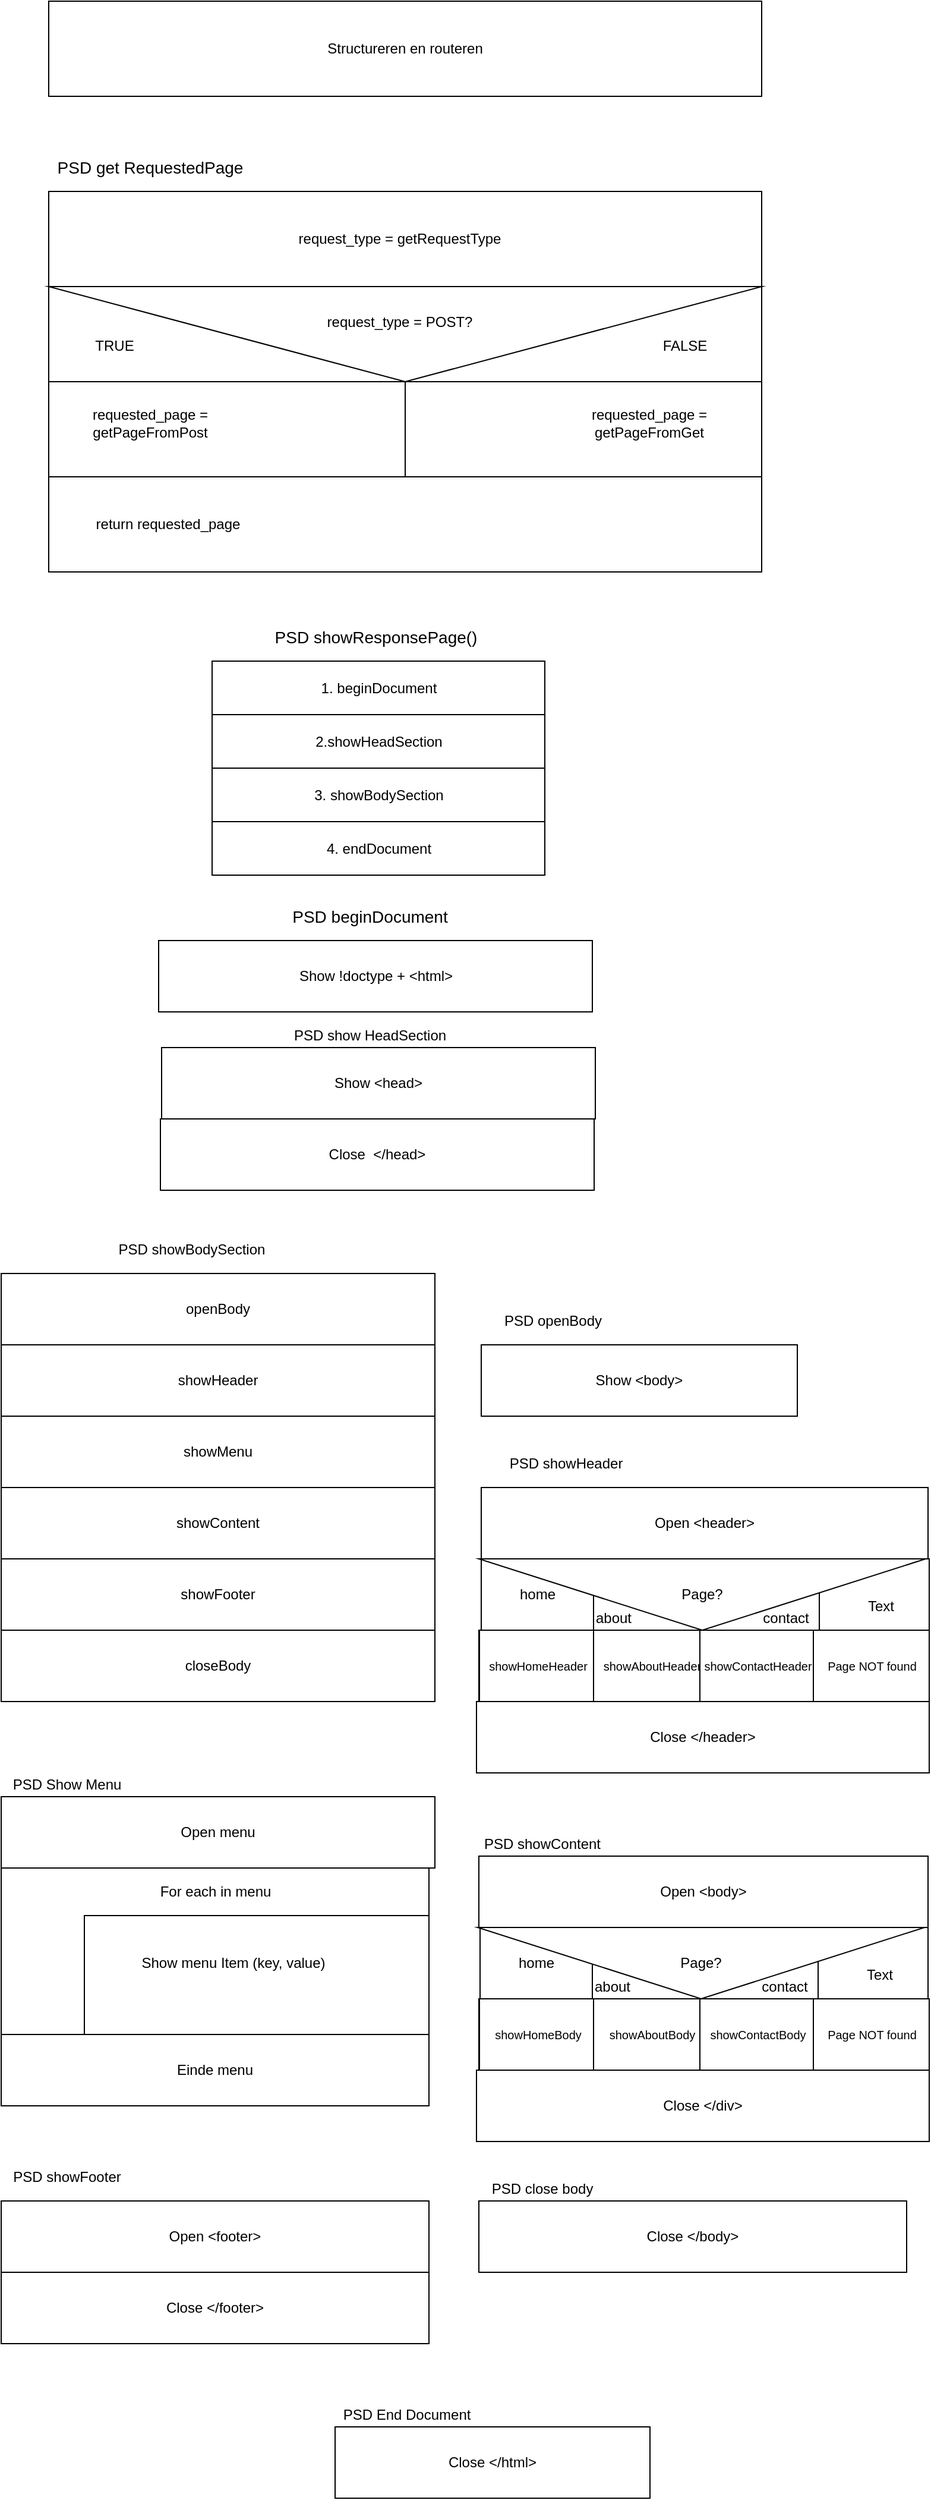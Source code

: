 <mxfile>
    <diagram id="1RDc-dpfQ5Z86sQxyZ3Q" name="Page-2">
        <mxGraphModel dx="1208" dy="807" grid="1" gridSize="10" guides="1" tooltips="1" connect="1" arrows="1" fold="1" page="1" pageScale="1" pageWidth="827" pageHeight="1169" math="0" shadow="0">
            <root>
                <mxCell id="yjyBFxDTQX_YiICmv53p-0"/>
                <mxCell id="yjyBFxDTQX_YiICmv53p-1" parent="yjyBFxDTQX_YiICmv53p-0"/>
                <mxCell id="yjyBFxDTQX_YiICmv53p-2" value="Structureren en routeren" style="rounded=0;whiteSpace=wrap;html=1;" vertex="1" parent="yjyBFxDTQX_YiICmv53p-1">
                    <mxGeometry x="40" y="40" width="600" height="80" as="geometry"/>
                </mxCell>
                <mxCell id="yjyBFxDTQX_YiICmv53p-3" value="" style="rounded=0;whiteSpace=wrap;html=1;" vertex="1" parent="yjyBFxDTQX_YiICmv53p-1">
                    <mxGeometry x="40" y="200" width="600" height="80" as="geometry"/>
                </mxCell>
                <mxCell id="yjyBFxDTQX_YiICmv53p-4" value="" style="rounded=0;whiteSpace=wrap;html=1;" vertex="1" parent="yjyBFxDTQX_YiICmv53p-1">
                    <mxGeometry x="40" y="280" width="600" height="80" as="geometry"/>
                </mxCell>
                <mxCell id="yjyBFxDTQX_YiICmv53p-5" value="" style="rounded=0;whiteSpace=wrap;html=1;" vertex="1" parent="yjyBFxDTQX_YiICmv53p-1">
                    <mxGeometry x="40" y="360" width="300" height="80" as="geometry"/>
                </mxCell>
                <mxCell id="yjyBFxDTQX_YiICmv53p-7" value="" style="triangle;whiteSpace=wrap;html=1;direction=south;" vertex="1" parent="yjyBFxDTQX_YiICmv53p-1">
                    <mxGeometry x="40" y="280" width="600" height="80" as="geometry"/>
                </mxCell>
                <mxCell id="yjyBFxDTQX_YiICmv53p-8" value="request_type = getRequestType" style="text;html=1;align=center;verticalAlign=middle;resizable=0;points=[];autosize=1;strokeColor=none;fillColor=none;" vertex="1" parent="yjyBFxDTQX_YiICmv53p-1">
                    <mxGeometry x="240" y="230" width="190" height="20" as="geometry"/>
                </mxCell>
                <mxCell id="yjyBFxDTQX_YiICmv53p-9" value="request_type = POST?" style="text;html=1;align=center;verticalAlign=middle;resizable=0;points=[];autosize=1;strokeColor=none;fillColor=none;" vertex="1" parent="yjyBFxDTQX_YiICmv53p-1">
                    <mxGeometry x="265" y="300" width="140" height="20" as="geometry"/>
                </mxCell>
                <mxCell id="yjyBFxDTQX_YiICmv53p-10" value="TRUE" style="text;html=1;align=center;verticalAlign=middle;resizable=0;points=[];autosize=1;strokeColor=none;fillColor=none;" vertex="1" parent="yjyBFxDTQX_YiICmv53p-1">
                    <mxGeometry x="70" y="320" width="50" height="20" as="geometry"/>
                </mxCell>
                <mxCell id="yjyBFxDTQX_YiICmv53p-11" value="FALSE" style="text;html=1;align=center;verticalAlign=middle;resizable=0;points=[];autosize=1;strokeColor=none;fillColor=none;" vertex="1" parent="yjyBFxDTQX_YiICmv53p-1">
                    <mxGeometry x="550" y="320" width="50" height="20" as="geometry"/>
                </mxCell>
                <mxCell id="yjyBFxDTQX_YiICmv53p-12" value="" style="rounded=0;whiteSpace=wrap;html=1;" vertex="1" parent="yjyBFxDTQX_YiICmv53p-1">
                    <mxGeometry x="40" y="440" width="600" height="80" as="geometry"/>
                </mxCell>
                <mxCell id="yjyBFxDTQX_YiICmv53p-13" value="" style="rounded=0;whiteSpace=wrap;html=1;" vertex="1" parent="yjyBFxDTQX_YiICmv53p-1">
                    <mxGeometry x="340" y="360" width="300" height="80" as="geometry"/>
                </mxCell>
                <mxCell id="yjyBFxDTQX_YiICmv53p-14" value="requested_page =&lt;br&gt;getPageFromPost&lt;br&gt;" style="text;html=1;align=center;verticalAlign=middle;resizable=0;points=[];autosize=1;strokeColor=none;fillColor=none;" vertex="1" parent="yjyBFxDTQX_YiICmv53p-1">
                    <mxGeometry x="70" y="380" width="110" height="30" as="geometry"/>
                </mxCell>
                <mxCell id="yjyBFxDTQX_YiICmv53p-15" value="requested_page =&lt;br&gt;getPageFromGet" style="text;html=1;align=center;verticalAlign=middle;resizable=0;points=[];autosize=1;strokeColor=none;fillColor=none;" vertex="1" parent="yjyBFxDTQX_YiICmv53p-1">
                    <mxGeometry x="490" y="380" width="110" height="30" as="geometry"/>
                </mxCell>
                <mxCell id="yjyBFxDTQX_YiICmv53p-16" value="return requested_page" style="text;html=1;align=center;verticalAlign=middle;resizable=0;points=[];autosize=1;strokeColor=none;fillColor=none;" vertex="1" parent="yjyBFxDTQX_YiICmv53p-1">
                    <mxGeometry x="70" y="470" width="140" height="20" as="geometry"/>
                </mxCell>
                <mxCell id="yjyBFxDTQX_YiICmv53p-17" value="&lt;font style=&quot;font-size: 14px&quot;&gt;PSD get RequestedPage&lt;/font&gt;" style="text;html=1;align=center;verticalAlign=middle;resizable=0;points=[];autosize=1;strokeColor=none;fillColor=none;" vertex="1" parent="yjyBFxDTQX_YiICmv53p-1">
                    <mxGeometry x="40" y="170" width="170" height="20" as="geometry"/>
                </mxCell>
                <mxCell id="yjyBFxDTQX_YiICmv53p-18" value="PSD showResponsePage()" style="text;html=1;align=center;verticalAlign=middle;resizable=0;points=[];autosize=1;strokeColor=none;fillColor=none;fontSize=14;" vertex="1" parent="yjyBFxDTQX_YiICmv53p-1">
                    <mxGeometry x="220" y="565" width="190" height="20" as="geometry"/>
                </mxCell>
                <mxCell id="yjyBFxDTQX_YiICmv53p-21" value="1. beginDocument" style="rounded=0;whiteSpace=wrap;html=1;fontSize=12;" vertex="1" parent="yjyBFxDTQX_YiICmv53p-1">
                    <mxGeometry x="177.5" y="595" width="280" height="45" as="geometry"/>
                </mxCell>
                <mxCell id="yjyBFxDTQX_YiICmv53p-22" value="2.showHeadSection" style="rounded=0;whiteSpace=wrap;html=1;fontSize=12;" vertex="1" parent="yjyBFxDTQX_YiICmv53p-1">
                    <mxGeometry x="177.5" y="640" width="280" height="45" as="geometry"/>
                </mxCell>
                <mxCell id="yjyBFxDTQX_YiICmv53p-23" value="4. endDocument" style="rounded=0;whiteSpace=wrap;html=1;fontSize=12;" vertex="1" parent="yjyBFxDTQX_YiICmv53p-1">
                    <mxGeometry x="177.5" y="730" width="280" height="45" as="geometry"/>
                </mxCell>
                <mxCell id="yjyBFxDTQX_YiICmv53p-24" value="3. showBodySection" style="rounded=0;whiteSpace=wrap;html=1;fontSize=12;" vertex="1" parent="yjyBFxDTQX_YiICmv53p-1">
                    <mxGeometry x="177.5" y="685" width="280" height="45" as="geometry"/>
                </mxCell>
                <mxCell id="yjyBFxDTQX_YiICmv53p-26" value="Show !doctype + &amp;lt;html&amp;gt;" style="rounded=0;whiteSpace=wrap;html=1;fontSize=12;" vertex="1" parent="yjyBFxDTQX_YiICmv53p-1">
                    <mxGeometry x="132.5" y="830" width="365" height="60" as="geometry"/>
                </mxCell>
                <mxCell id="yjyBFxDTQX_YiICmv53p-29" value="Show &amp;lt;head&amp;gt;" style="rounded=0;whiteSpace=wrap;html=1;fontSize=12;" vertex="1" parent="yjyBFxDTQX_YiICmv53p-1">
                    <mxGeometry x="135" y="920" width="365" height="60" as="geometry"/>
                </mxCell>
                <mxCell id="yjyBFxDTQX_YiICmv53p-72" value="PSD beginDocument" style="text;html=1;align=center;verticalAlign=middle;resizable=0;points=[];autosize=1;strokeColor=none;fillColor=none;fontSize=14;" vertex="1" parent="yjyBFxDTQX_YiICmv53p-1">
                    <mxGeometry x="235" y="800" width="150" height="20" as="geometry"/>
                </mxCell>
                <mxCell id="yjyBFxDTQX_YiICmv53p-74" value="PSD show HeadSection" style="text;html=1;align=center;verticalAlign=middle;resizable=0;points=[];autosize=1;strokeColor=none;fillColor=none;fontSize=12;" vertex="1" parent="yjyBFxDTQX_YiICmv53p-1">
                    <mxGeometry x="240" y="900" width="140" height="20" as="geometry"/>
                </mxCell>
                <mxCell id="yjyBFxDTQX_YiICmv53p-75" value="openBody" style="whiteSpace=wrap;html=1;fontSize=12;" vertex="1" parent="yjyBFxDTQX_YiICmv53p-1">
                    <mxGeometry y="1110" width="365" height="60" as="geometry"/>
                </mxCell>
                <mxCell id="yjyBFxDTQX_YiICmv53p-76" value="showHeader" style="rounded=0;whiteSpace=wrap;html=1;fontSize=12;" vertex="1" parent="yjyBFxDTQX_YiICmv53p-1">
                    <mxGeometry y="1170" width="365" height="60" as="geometry"/>
                </mxCell>
                <mxCell id="yjyBFxDTQX_YiICmv53p-77" value="showMenu" style="rounded=0;whiteSpace=wrap;html=1;fontSize=12;" vertex="1" parent="yjyBFxDTQX_YiICmv53p-1">
                    <mxGeometry y="1230" width="365" height="60" as="geometry"/>
                </mxCell>
                <mxCell id="yjyBFxDTQX_YiICmv53p-78" value="showContent" style="rounded=0;whiteSpace=wrap;html=1;fontSize=12;" vertex="1" parent="yjyBFxDTQX_YiICmv53p-1">
                    <mxGeometry y="1290" width="365" height="60" as="geometry"/>
                </mxCell>
                <mxCell id="yjyBFxDTQX_YiICmv53p-79" value="showFooter" style="rounded=0;whiteSpace=wrap;html=1;fontSize=12;" vertex="1" parent="yjyBFxDTQX_YiICmv53p-1">
                    <mxGeometry y="1350" width="365" height="60" as="geometry"/>
                </mxCell>
                <mxCell id="yjyBFxDTQX_YiICmv53p-80" value="closeBody" style="rounded=0;whiteSpace=wrap;html=1;fontSize=12;" vertex="1" parent="yjyBFxDTQX_YiICmv53p-1">
                    <mxGeometry y="1410" width="365" height="60" as="geometry"/>
                </mxCell>
                <mxCell id="yjyBFxDTQX_YiICmv53p-82" value="PSD showBodySection" style="text;html=1;align=center;verticalAlign=middle;resizable=0;points=[];autosize=1;strokeColor=none;fillColor=none;fontSize=12;" vertex="1" parent="yjyBFxDTQX_YiICmv53p-1">
                    <mxGeometry x="90" y="1080" width="140" height="20" as="geometry"/>
                </mxCell>
                <mxCell id="yjyBFxDTQX_YiICmv53p-86" value="PSD openBody" style="text;html=1;align=center;verticalAlign=middle;resizable=0;points=[];autosize=1;strokeColor=none;fillColor=none;fontSize=12;" vertex="1" parent="yjyBFxDTQX_YiICmv53p-1">
                    <mxGeometry x="414" y="1140" width="100" height="20" as="geometry"/>
                </mxCell>
                <mxCell id="yjyBFxDTQX_YiICmv53p-87" value="Show &amp;lt;body&amp;gt;" style="rounded=0;whiteSpace=wrap;html=1;fontSize=12;" vertex="1" parent="yjyBFxDTQX_YiICmv53p-1">
                    <mxGeometry x="404" y="1170" width="266" height="60" as="geometry"/>
                </mxCell>
                <mxCell id="yjyBFxDTQX_YiICmv53p-88" value="PSD showHeader" style="text;html=1;align=center;verticalAlign=middle;resizable=0;points=[];autosize=1;strokeColor=none;fillColor=none;fontSize=12;" vertex="1" parent="yjyBFxDTQX_YiICmv53p-1">
                    <mxGeometry x="420" y="1260" width="110" height="20" as="geometry"/>
                </mxCell>
                <mxCell id="yjyBFxDTQX_YiICmv53p-89" value="" style="rounded=0;whiteSpace=wrap;html=1;fontSize=12;" vertex="1" parent="yjyBFxDTQX_YiICmv53p-1">
                    <mxGeometry x="406" y="1350" width="375" height="60" as="geometry"/>
                </mxCell>
                <mxCell id="yjyBFxDTQX_YiICmv53p-101" value="home" style="rounded=0;whiteSpace=wrap;html=1;fontSize=12;" vertex="1" parent="yjyBFxDTQX_YiICmv53p-1">
                    <mxGeometry x="404" y="1350" width="95" height="60" as="geometry"/>
                </mxCell>
                <mxCell id="yjyBFxDTQX_YiICmv53p-104" value="" style="rounded=0;whiteSpace=wrap;html=1;fontSize=12;" vertex="1" parent="yjyBFxDTQX_YiICmv53p-1">
                    <mxGeometry x="498.5" y="1350" width="95" height="60" as="geometry"/>
                </mxCell>
                <mxCell id="yjyBFxDTQX_YiICmv53p-105" value="" style="rounded=0;whiteSpace=wrap;html=1;fontSize=12;" vertex="1" parent="yjyBFxDTQX_YiICmv53p-1">
                    <mxGeometry x="593.5" y="1350" width="95" height="60" as="geometry"/>
                </mxCell>
                <mxCell id="yjyBFxDTQX_YiICmv53p-106" value="Page?" style="triangle;whiteSpace=wrap;html=1;fontSize=12;direction=south;" vertex="1" parent="yjyBFxDTQX_YiICmv53p-1">
                    <mxGeometry x="402" y="1350" width="376" height="60" as="geometry"/>
                </mxCell>
                <mxCell id="yjyBFxDTQX_YiICmv53p-107" value="Open &amp;lt;header&amp;gt;" style="rounded=0;whiteSpace=wrap;html=1;fontSize=12;" vertex="1" parent="yjyBFxDTQX_YiICmv53p-1">
                    <mxGeometry x="404" y="1290" width="376" height="60" as="geometry"/>
                </mxCell>
                <mxCell id="yjyBFxDTQX_YiICmv53p-108" value="Close &amp;lt;/header&amp;gt;" style="rounded=0;whiteSpace=wrap;html=1;fontSize=12;" vertex="1" parent="yjyBFxDTQX_YiICmv53p-1">
                    <mxGeometry x="400" y="1470" width="381" height="60" as="geometry"/>
                </mxCell>
                <mxCell id="yjyBFxDTQX_YiICmv53p-109" value="Close&amp;nbsp; &amp;lt;/head&amp;gt;" style="rounded=0;whiteSpace=wrap;html=1;fontSize=12;" vertex="1" parent="yjyBFxDTQX_YiICmv53p-1">
                    <mxGeometry x="134" y="980" width="365" height="60" as="geometry"/>
                </mxCell>
                <mxCell id="yjyBFxDTQX_YiICmv53p-110" value="about" style="text;html=1;align=center;verticalAlign=middle;resizable=0;points=[];autosize=1;strokeColor=none;fillColor=none;fontSize=12;" vertex="1" parent="yjyBFxDTQX_YiICmv53p-1">
                    <mxGeometry x="490" y="1390" width="50" height="20" as="geometry"/>
                </mxCell>
                <mxCell id="yjyBFxDTQX_YiICmv53p-111" value="contact" style="text;html=1;align=center;verticalAlign=middle;resizable=0;points=[];autosize=1;strokeColor=none;fillColor=none;fontSize=12;" vertex="1" parent="yjyBFxDTQX_YiICmv53p-1">
                    <mxGeometry x="635" y="1390" width="50" height="20" as="geometry"/>
                </mxCell>
                <mxCell id="yjyBFxDTQX_YiICmv53p-112" value="Text" style="text;html=1;align=center;verticalAlign=middle;resizable=0;points=[];autosize=1;strokeColor=none;fillColor=none;fontSize=12;" vertex="1" parent="yjyBFxDTQX_YiICmv53p-1">
                    <mxGeometry x="720" y="1380" width="40" height="20" as="geometry"/>
                </mxCell>
                <mxCell id="yjyBFxDTQX_YiICmv53p-113" value="Open header" style="rounded=0;whiteSpace=wrap;html=1;fontSize=12;" vertex="1" parent="yjyBFxDTQX_YiICmv53p-1">
                    <mxGeometry x="402" y="1410" width="376" height="60" as="geometry"/>
                </mxCell>
                <mxCell id="yjyBFxDTQX_YiICmv53p-114" value="&lt;font style=&quot;font-size: 10px&quot;&gt;showHomeHeader&lt;/font&gt;" style="rounded=0;whiteSpace=wrap;html=1;fontSize=12;" vertex="1" parent="yjyBFxDTQX_YiICmv53p-1">
                    <mxGeometry x="402.5" y="1410" width="97.5" height="60" as="geometry"/>
                </mxCell>
                <mxCell id="yjyBFxDTQX_YiICmv53p-117" value="&lt;span style=&quot;font-size: 10px&quot;&gt;showAboutHeader&lt;/span&gt;" style="rounded=0;whiteSpace=wrap;html=1;fontSize=12;" vertex="1" parent="yjyBFxDTQX_YiICmv53p-1">
                    <mxGeometry x="498.5" y="1410" width="97.5" height="60" as="geometry"/>
                </mxCell>
                <mxCell id="yjyBFxDTQX_YiICmv53p-118" value="&lt;span style=&quot;font-size: 10px&quot;&gt;showContactHeader&lt;/span&gt;" style="rounded=0;whiteSpace=wrap;html=1;fontSize=12;" vertex="1" parent="yjyBFxDTQX_YiICmv53p-1">
                    <mxGeometry x="588" y="1410" width="97.5" height="60" as="geometry"/>
                </mxCell>
                <mxCell id="yjyBFxDTQX_YiICmv53p-119" value="&lt;span style=&quot;font-size: 10px&quot;&gt;Page NOT found&lt;/span&gt;" style="rounded=0;whiteSpace=wrap;html=1;fontSize=12;" vertex="1" parent="yjyBFxDTQX_YiICmv53p-1">
                    <mxGeometry x="683.5" y="1410" width="97.5" height="60" as="geometry"/>
                </mxCell>
                <mxCell id="yjyBFxDTQX_YiICmv53p-121" value="Open menu" style="rounded=0;whiteSpace=wrap;html=1;fontSize=12;" vertex="1" parent="yjyBFxDTQX_YiICmv53p-1">
                    <mxGeometry y="1550" width="365" height="60" as="geometry"/>
                </mxCell>
                <mxCell id="yjyBFxDTQX_YiICmv53p-122" value="&lt;font style=&quot;font-size: 12px&quot;&gt;PSD Show Menu&lt;/font&gt;" style="text;html=1;align=center;verticalAlign=middle;resizable=0;points=[];autosize=1;strokeColor=none;fillColor=none;fontSize=10;" vertex="1" parent="yjyBFxDTQX_YiICmv53p-1">
                    <mxGeometry y="1530" width="110" height="20" as="geometry"/>
                </mxCell>
                <mxCell id="yjyBFxDTQX_YiICmv53p-123" value="" style="shape=corner;whiteSpace=wrap;html=1;fontSize=12;dx=70;dy=40;" vertex="1" parent="yjyBFxDTQX_YiICmv53p-1">
                    <mxGeometry y="1610" width="360" height="140" as="geometry"/>
                </mxCell>
                <mxCell id="yjyBFxDTQX_YiICmv53p-124" value="" style="rounded=0;whiteSpace=wrap;html=1;fontSize=12;" vertex="1" parent="yjyBFxDTQX_YiICmv53p-1">
                    <mxGeometry x="70" y="1650" width="290" height="100" as="geometry"/>
                </mxCell>
                <mxCell id="yjyBFxDTQX_YiICmv53p-125" value="For each in menu" style="text;html=1;align=center;verticalAlign=middle;resizable=0;points=[];autosize=1;strokeColor=none;fillColor=none;fontSize=12;" vertex="1" parent="yjyBFxDTQX_YiICmv53p-1">
                    <mxGeometry x="125" y="1620" width="110" height="20" as="geometry"/>
                </mxCell>
                <mxCell id="yjyBFxDTQX_YiICmv53p-126" value="Show menu Item (key, value)" style="text;html=1;align=center;verticalAlign=middle;resizable=0;points=[];autosize=1;strokeColor=none;fillColor=none;fontSize=12;" vertex="1" parent="yjyBFxDTQX_YiICmv53p-1">
                    <mxGeometry x="110" y="1680" width="170" height="20" as="geometry"/>
                </mxCell>
                <mxCell id="yjyBFxDTQX_YiICmv53p-127" value="Einde menu" style="rounded=0;whiteSpace=wrap;html=1;fontSize=12;" vertex="1" parent="yjyBFxDTQX_YiICmv53p-1">
                    <mxGeometry y="1750" width="360" height="60" as="geometry"/>
                </mxCell>
                <mxCell id="yjyBFxDTQX_YiICmv53p-128" value="Open &amp;lt;body&amp;gt;" style="rounded=0;whiteSpace=wrap;html=1;fontSize=12;" vertex="1" parent="yjyBFxDTQX_YiICmv53p-1">
                    <mxGeometry x="402" y="1600" width="378" height="60" as="geometry"/>
                </mxCell>
                <mxCell id="yjyBFxDTQX_YiICmv53p-129" value="PSD showContent" style="text;html=1;align=center;verticalAlign=middle;resizable=0;points=[];autosize=1;strokeColor=none;fillColor=none;fontSize=12;" vertex="1" parent="yjyBFxDTQX_YiICmv53p-1">
                    <mxGeometry x="400" y="1580" width="110" height="20" as="geometry"/>
                </mxCell>
                <mxCell id="yjyBFxDTQX_YiICmv53p-130" value="" style="rounded=0;whiteSpace=wrap;html=1;fontSize=12;" vertex="1" parent="yjyBFxDTQX_YiICmv53p-1">
                    <mxGeometry x="405" y="1660" width="375" height="60" as="geometry"/>
                </mxCell>
                <mxCell id="yjyBFxDTQX_YiICmv53p-131" value="home" style="rounded=0;whiteSpace=wrap;html=1;fontSize=12;" vertex="1" parent="yjyBFxDTQX_YiICmv53p-1">
                    <mxGeometry x="403" y="1660" width="95" height="60" as="geometry"/>
                </mxCell>
                <mxCell id="yjyBFxDTQX_YiICmv53p-132" value="" style="rounded=0;whiteSpace=wrap;html=1;fontSize=12;" vertex="1" parent="yjyBFxDTQX_YiICmv53p-1">
                    <mxGeometry x="497.5" y="1660" width="95" height="60" as="geometry"/>
                </mxCell>
                <mxCell id="yjyBFxDTQX_YiICmv53p-133" value="" style="rounded=0;whiteSpace=wrap;html=1;fontSize=12;" vertex="1" parent="yjyBFxDTQX_YiICmv53p-1">
                    <mxGeometry x="592.5" y="1660" width="95" height="60" as="geometry"/>
                </mxCell>
                <mxCell id="yjyBFxDTQX_YiICmv53p-134" value="Page?" style="triangle;whiteSpace=wrap;html=1;fontSize=12;direction=south;" vertex="1" parent="yjyBFxDTQX_YiICmv53p-1">
                    <mxGeometry x="401" y="1660" width="376" height="60" as="geometry"/>
                </mxCell>
                <mxCell id="yjyBFxDTQX_YiICmv53p-135" value="about" style="text;html=1;align=center;verticalAlign=middle;resizable=0;points=[];autosize=1;strokeColor=none;fillColor=none;fontSize=12;" vertex="1" parent="yjyBFxDTQX_YiICmv53p-1">
                    <mxGeometry x="489" y="1700" width="50" height="20" as="geometry"/>
                </mxCell>
                <mxCell id="yjyBFxDTQX_YiICmv53p-136" value="contact" style="text;html=1;align=center;verticalAlign=middle;resizable=0;points=[];autosize=1;strokeColor=none;fillColor=none;fontSize=12;" vertex="1" parent="yjyBFxDTQX_YiICmv53p-1">
                    <mxGeometry x="634" y="1700" width="50" height="20" as="geometry"/>
                </mxCell>
                <mxCell id="yjyBFxDTQX_YiICmv53p-137" value="Text" style="text;html=1;align=center;verticalAlign=middle;resizable=0;points=[];autosize=1;strokeColor=none;fillColor=none;fontSize=12;" vertex="1" parent="yjyBFxDTQX_YiICmv53p-1">
                    <mxGeometry x="719" y="1690" width="40" height="20" as="geometry"/>
                </mxCell>
                <mxCell id="yjyBFxDTQX_YiICmv53p-138" value="Close &amp;lt;/div&amp;gt;" style="rounded=0;whiteSpace=wrap;html=1;fontSize=12;" vertex="1" parent="yjyBFxDTQX_YiICmv53p-1">
                    <mxGeometry x="400" y="1780" width="381" height="60" as="geometry"/>
                </mxCell>
                <mxCell id="yjyBFxDTQX_YiICmv53p-139" value="Open header" style="rounded=0;whiteSpace=wrap;html=1;fontSize=12;" vertex="1" parent="yjyBFxDTQX_YiICmv53p-1">
                    <mxGeometry x="402" y="1720" width="376" height="60" as="geometry"/>
                </mxCell>
                <mxCell id="yjyBFxDTQX_YiICmv53p-140" value="&lt;font style=&quot;font-size: 10px&quot;&gt;showHomeBody&lt;/font&gt;" style="rounded=0;whiteSpace=wrap;html=1;fontSize=12;" vertex="1" parent="yjyBFxDTQX_YiICmv53p-1">
                    <mxGeometry x="402.5" y="1720" width="97.5" height="60" as="geometry"/>
                </mxCell>
                <mxCell id="yjyBFxDTQX_YiICmv53p-141" value="&lt;span style=&quot;font-size: 10px&quot;&gt;showAboutBody&lt;/span&gt;" style="rounded=0;whiteSpace=wrap;html=1;fontSize=12;" vertex="1" parent="yjyBFxDTQX_YiICmv53p-1">
                    <mxGeometry x="498.5" y="1720" width="97.5" height="60" as="geometry"/>
                </mxCell>
                <mxCell id="yjyBFxDTQX_YiICmv53p-142" value="&lt;span style=&quot;font-size: 10px&quot;&gt;showContactBody&lt;/span&gt;" style="rounded=0;whiteSpace=wrap;html=1;fontSize=12;" vertex="1" parent="yjyBFxDTQX_YiICmv53p-1">
                    <mxGeometry x="588" y="1720" width="97.5" height="60" as="geometry"/>
                </mxCell>
                <mxCell id="yjyBFxDTQX_YiICmv53p-143" value="&lt;span style=&quot;font-size: 10px&quot;&gt;Page NOT found&lt;/span&gt;" style="rounded=0;whiteSpace=wrap;html=1;fontSize=12;" vertex="1" parent="yjyBFxDTQX_YiICmv53p-1">
                    <mxGeometry x="683.5" y="1720" width="97.5" height="60" as="geometry"/>
                </mxCell>
                <mxCell id="yjyBFxDTQX_YiICmv53p-144" value="PSD showFooter" style="text;html=1;align=center;verticalAlign=middle;resizable=0;points=[];autosize=1;strokeColor=none;fillColor=none;fontSize=12;" vertex="1" parent="yjyBFxDTQX_YiICmv53p-1">
                    <mxGeometry y="1860" width="110" height="20" as="geometry"/>
                </mxCell>
                <mxCell id="yjyBFxDTQX_YiICmv53p-145" value="Open &amp;lt;footer&amp;gt;" style="rounded=0;whiteSpace=wrap;html=1;fontSize=12;" vertex="1" parent="yjyBFxDTQX_YiICmv53p-1">
                    <mxGeometry y="1890" width="360" height="60" as="geometry"/>
                </mxCell>
                <mxCell id="yjyBFxDTQX_YiICmv53p-146" value="Close &amp;lt;/footer&amp;gt;" style="rounded=0;whiteSpace=wrap;html=1;fontSize=12;" vertex="1" parent="yjyBFxDTQX_YiICmv53p-1">
                    <mxGeometry y="1950" width="360" height="60" as="geometry"/>
                </mxCell>
                <mxCell id="yjyBFxDTQX_YiICmv53p-147" value="PSD close body" style="text;html=1;align=center;verticalAlign=middle;resizable=0;points=[];autosize=1;strokeColor=none;fillColor=none;fontSize=12;" vertex="1" parent="yjyBFxDTQX_YiICmv53p-1">
                    <mxGeometry x="405" y="1870" width="100" height="20" as="geometry"/>
                </mxCell>
                <mxCell id="yjyBFxDTQX_YiICmv53p-148" value="Close &amp;lt;/body&amp;gt;" style="rounded=0;whiteSpace=wrap;html=1;fontSize=12;" vertex="1" parent="yjyBFxDTQX_YiICmv53p-1">
                    <mxGeometry x="402" y="1890" width="360" height="60" as="geometry"/>
                </mxCell>
                <mxCell id="yjyBFxDTQX_YiICmv53p-150" value="PSD End Document" style="text;html=1;align=center;verticalAlign=middle;resizable=0;points=[];autosize=1;strokeColor=none;fillColor=none;fontSize=12;" vertex="1" parent="yjyBFxDTQX_YiICmv53p-1">
                    <mxGeometry x="281" y="2060" width="120" height="20" as="geometry"/>
                </mxCell>
                <mxCell id="yjyBFxDTQX_YiICmv53p-151" value="Close &amp;lt;/html&amp;gt;" style="rounded=0;whiteSpace=wrap;html=1;fontSize=12;" vertex="1" parent="yjyBFxDTQX_YiICmv53p-1">
                    <mxGeometry x="281" y="2080" width="265" height="60" as="geometry"/>
                </mxCell>
            </root>
        </mxGraphModel>
    </diagram>
</mxfile>